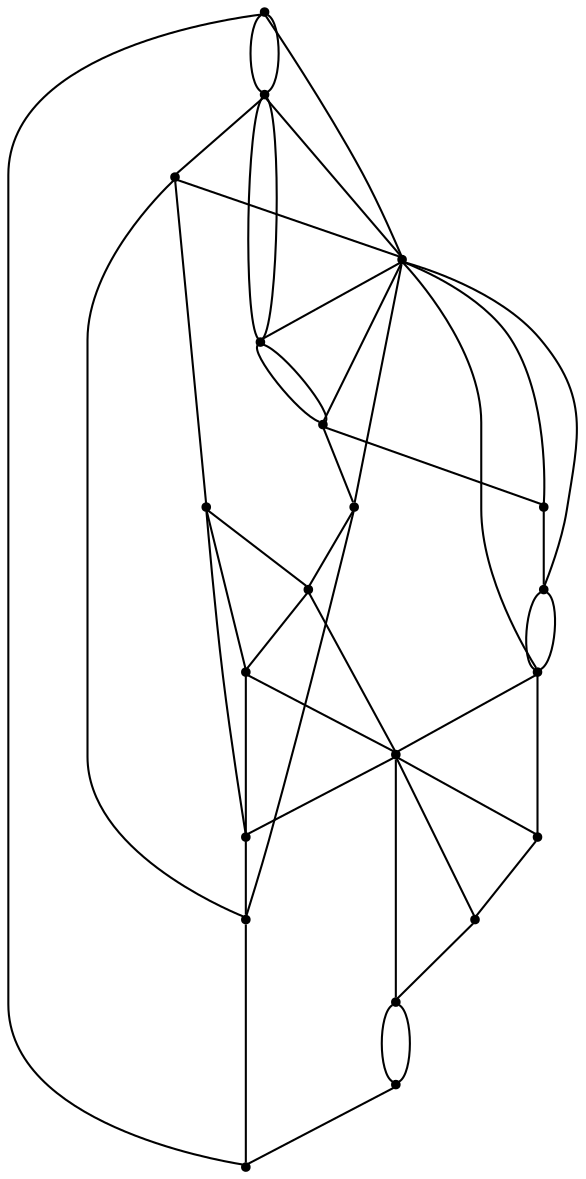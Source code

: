 graph {
  node [shape=point,comment="{\"directed\":false,\"doi\":\"10.1007/978-3-642-25878-7_8\",\"figure\":\"5 (2)\"}"]

  v0 [pos="1711.3250114864793,1897.5461009860016"]
  v1 [pos="1531.1804662224358,2020.91574059931"]
  v2 [pos="1724.5983981121535,1828.401852892266"]
  v3 [pos="1617.681077949924,1828.401852892266"]
  v4 [pos="1531.1804662224358,1914.844689924672"]
  v5 [pos="1550.004368262096,1828.401852892266"]
  v6 [pos="1531.1804662224358,1847.2130827428357"]
  v7 [pos="1531.18049803784,1809.5946926994384"]
  v8 [pos="1512.3607638161277,1828.401852892266"]
  v9 [pos="1717.538432662049,1775.3641655492718"]
  v10 [pos="1579.6121651808203,1638.7716992256896"]
  v11 [pos="1531.1804662224358,1634.337552762407"]
  v12 [pos="1394.5802647876071,1963.6149595949926"]
  v13 [pos="1337.7666067044538,1828.401852892266"]
  v14 [pos="1469.9173920487092,1889.4239543710319"]
  v15 [pos="1444.6840541283,1828.401852892266"]
  v16 [pos="1478.1658219221165,1640.9511281232192"]
  v17 [pos="1438.5706605834855,1657.933046818857"]
  v18 [pos="1349.7349254504893,1760.6785512344359"]
  v19 [pos="1339.0886003791181,1804.1979450034196"]
  v20 [pos="1531.1804662224358,1828.401852892266"]

  v0 -- v1 [id="-1",pos="1711.3250114864793,1897.5461009860016 1683.3139008388248,1969.7815495991426 1613.21224745531,2020.9157405993103 1531.1804662224358,2020.91574059931"]
  v13 -- v15 [id="-3",pos="1337.7666067044538,1828.401852892266 1444.6840541283,1828.401852892266 1444.6840541283,1828.401852892266 1444.6840541283,1828.401852892266"]
  v15 -- v8 [id="-4",pos="1444.6840541283,1828.401852892266 1512.3607638161277,1828.401852892266 1512.3607638161277,1828.401852892266 1512.3607638161277,1828.401852892266"]
  v8 -- v20 [id="-5",pos="1512.3607638161277,1828.401852892266 1531.1804662224358,1828.401852892266 1531.1804662224358,1828.401852892266 1531.1804662224358,1828.401852892266"]
  v20 -- v5 [id="-6",pos="1531.1804662224358,1828.401852892266 1550.004368262096,1828.401852892266 1550.004368262096,1828.401852892266 1550.004368262096,1828.401852892266"]
  v5 -- v3 [id="-7",pos="1550.004368262096,1828.401852892266 1617.681077949924,1828.401852892266 1617.681077949924,1828.401852892266 1617.681077949924,1828.401852892266"]
  v3 -- v2 [id="-8",pos="1617.681077949924,1828.401852892266 1724.5983981121535,1828.401852892266 1724.5983981121535,1828.401852892266 1724.5983981121535,1828.401852892266"]
  v13 -- v19 [id="-10",pos="1337.7666067044538,1828.401852892266 1339.0886003791181,1804.1979450034196 1339.0886003791181,1804.1979450034196 1339.0886003791181,1804.1979450034196"]
  v19 -- v18 [id="-11",pos="1339.0886003791181,1804.1979450034196 1349.7349254504893,1760.6785512344359 1349.7349254504893,1760.6785512344359 1349.7349254504893,1760.6785512344359"]
  v18 -- v17 [id="-12",pos="1349.7349254504893,1760.6785512344359 1438.5706605834855,1657.933046818857 1438.5706605834855,1657.933046818857 1438.5706605834855,1657.933046818857"]
  v12 -- v13 [id="-13",pos="1394.5802647876071,1963.6149595949926 1337.7666067044538,1828.401852892266 1337.7666067044538,1828.401852892266 1337.7666067044538,1828.401852892266"]
  v17 -- v16 [id="-14",pos="1438.5706605834855,1657.933046818857 1478.1658219221165,1640.9511281232192 1478.1658219221165,1640.9511281232192 1478.1658219221165,1640.9511281232192"]
  v17 -- v7 [id="-15",pos="1438.5706605834855,1657.933046818857 1531.18049803784,1809.5946926994384 1531.18049803784,1809.5946926994384 1531.18049803784,1809.5946926994384"]
  v14 -- v17 [id="-16",pos="1469.9173920487092,1889.4239543710319 1438.5706605834855,1657.933046818857 1438.5706605834855,1657.933046818857 1438.5706605834855,1657.933046818857"]
  v14 -- v12 [id="-17",pos="1469.9173920487092,1889.4239543710319 1394.5802647876071,1963.6149595949926 1394.5802647876071,1963.6149595949926 1394.5802647876071,1963.6149595949926"]
  v14 -- v1 [id="-18",pos="1469.9173920487092,1889.4239543710319 1531.1804662224358,2020.91574059931 1531.1804662224358,2020.91574059931 1531.1804662224358,2020.91574059931"]
  v14 -- v18 [id="-19",pos="1469.9173920487092,1889.4239543710319 1349.7349254504893,1760.6785512344359 1349.7349254504893,1760.6785512344359 1349.7349254504893,1760.6785512344359"]
  v14 -- v0 [id="-20",pos="1469.9173920487092,1889.4239543710319 1711.3250114864793,1897.5461009860016 1711.3250114864793,1897.5461009860016 1711.3250114864793,1897.5461009860016"]
  v14 -- v13 [id="-21",pos="1469.9173920487092,1889.4239543710319 1337.7666067044538,1828.401852892266 1337.7666067044538,1828.401852892266 1337.7666067044538,1828.401852892266"]
  v14 -- v19 [id="-22",pos="1469.9173920487092,1889.4239543710319 1339.0886003791181,1804.1979450034196 1339.0886003791181,1804.1979450034196 1339.0886003791181,1804.1979450034196"]
  v16 -- v11 [id="-23",pos="1478.1658219221165,1640.9511281232192 1531.1804662224358,1634.337552762407 1531.1804662224358,1634.337552762407 1531.1804662224358,1634.337552762407"]
  v1 -- v4 [id="-25",pos="1531.1804662224358,2020.91574059931 1531.1804662224358,1914.844689924672 1531.1804662224358,1914.844689924672 1531.1804662224358,1914.844689924672"]
  v4 -- v6 [id="-26",pos="1531.1804662224358,1914.844689924672 1531.1804662224358,1847.2130827428357 1531.1804662224358,1847.2130827428357 1531.1804662224358,1847.2130827428357"]
  v6 -- v20 [id="-27",pos="1531.1804662224358,1847.2130827428357 1531.1804662224358,1828.401852892266 1531.1804662224358,1828.401852892266 1531.1804662224358,1828.401852892266"]
  v20 -- v7 [id="-28",pos="1531.1804662224358,1828.401852892266 1531.18049803784,1809.5946926994384 1531.18049803784,1809.5946926994384 1531.18049803784,1809.5946926994384"]
  v7 -- v11 [id="-29",pos="1531.18049803784,1809.5946926994384 1531.1804662224358,1634.337552762407 1531.1804662224358,1634.337552762407 1531.1804662224358,1634.337552762407"]
  v1 -- v12 [id="-31",pos="1531.1804662224358,2020.91574059931 1394.5802647876071,1963.6149595949926 1394.5802647876071,1963.6149595949926 1394.5802647876071,1963.6149595949926"]
  v7 -- v16 [id="-33",pos="1531.18049803784,1809.5946926994384 1478.1658219221165,1640.9511281232192 1478.1658219221165,1640.9511281232192 1478.1658219221165,1640.9511281232192"]
  v11 -- v10 [id="-34",pos="1531.1804662224358,1634.337552762407 1579.6121651808203,1638.7716992256896 1579.6121651808203,1638.7716992256896 1579.6121651808203,1638.7716992256896"]
  v7 -- v10 [id="-35",pos="1531.18049803784,1809.5946926994384 1579.6121651808203,1638.7716992256896 1579.6121651808203,1638.7716992256896 1579.6121651808203,1638.7716992256896"]
  v10 -- v9 [id="-36",pos="1579.6121651808203,1638.7716992256896 1717.538432662049,1775.3641655492718 1717.538432662049,1775.3641655492718 1717.538432662049,1775.3641655492718"]
  v0 -- v1 [id="-37",pos="1711.3250114864793,1897.5461009860016 1531.1804662224358,2020.91574059931 1531.1804662224358,2020.91574059931 1531.1804662224358,2020.91574059931"]
  v9 -- v2 [id="-38",pos="1717.538432662049,1775.3641655492718 1724.5983981121535,1828.401852892266 1724.5983981121535,1828.401852892266 1724.5983981121535,1828.401852892266"]
  v2 -- v0 [id="-39",pos="1724.5983981121535,1828.401852892266 1711.3250114864793,1897.5461009860016 1711.3250114864793,1897.5461009860016 1711.3250114864793,1897.5461009860016"]
  v18 -- v17 [id="-42",pos="1349.7349254504893,1760.6785512344359 1365.6963339874396,1716.3775278249711 1397.4996409619187,1679.7243822974226 1438.5706605834855,1657.933046818857"]
  v15 -- v3 [id="-45",pos="1444.6840541283,1828.401852892266 1444.6840541283,1780.660952277008 1483.4077279155156,1741.958888683056 1531.1804662224358,1741.958888683056 1578.9574041627084,1741.958888683056 1617.681077949924,1780.660952277008 1617.681077949924,1828.401852892266"]
  v8 -- v7 [id="-46",pos="1512.3607638161277,1828.401852892266 1512.4316485366503,1818.012652561514 1520.842750571652,1809.5946926994384 1531.18049803784,1809.5946926994384"]
  v14 -- v15 [id="-47",pos="1469.9173920487092,1889.4239543710319 1454.3233169727212,1873.7899456095172 1444.6840541283,1852.2208922762825 1444.6840541283,1828.401852892266"]
  v4 -- v14 [id="-48",pos="1531.1804662224358,1914.844689924672 1507.2426518601878,1914.8448171014763 1485.5768588218994,1905.1275790847487 1469.9173920487092,1889.4239543710319"]
  v1 -- v12 [id="-49",pos="1531.1804662224358,2020.91574059931 1477.6613994273775,2020.91574059931 1429.2156906451646,1999.1448200043576 1394.5802647876071,1963.6149595949926"]
  v12 -- v13 [id="-50",pos="1394.5802647876071,1963.6149595949926 1359.3246280990106,1928.9304534463781 1337.7666067044538,1880.5995380415493 1337.7666067044538,1828.401852892266"]
  v10 -- v9 [id="-52",pos="1579.6121651808203,1638.7716992256896 1646.290453843137,1656.8008763659539 1699.1785843378655,1708.887897407627 1717.538432662049,1775.3641655492718"]
  v6 -- v8 [id="-54",pos="1531.1804662224358,1847.2130827428357 1520.842750571652,1847.209013085094 1512.4316485366503,1838.7910532230185 1512.3607638161277,1828.401852892266"]
  v7 -- v5 [id="-55",pos="1531.18049803784,1809.5946926994384 1541.5932662270945,1809.5946926994384 1550.004368262096,1818.012652561514 1550.004368262096,1828.401852892266"]
  v5 -- v6 [id="-56",pos="1550.004368262096,1828.401852892266 1550.004368262096,1838.7910532230185 1541.5932662270945,1847.209013085094 1531.1804662224358,1847.2130827428357"]
  v3 -- v4 [id="-57",pos="1617.681077949924,1828.401852892266 1617.681077949924,1876.1427535075245 1578.9574041627084,1914.8448171014763 1531.1804662224358,1914.844689924672"]
}
